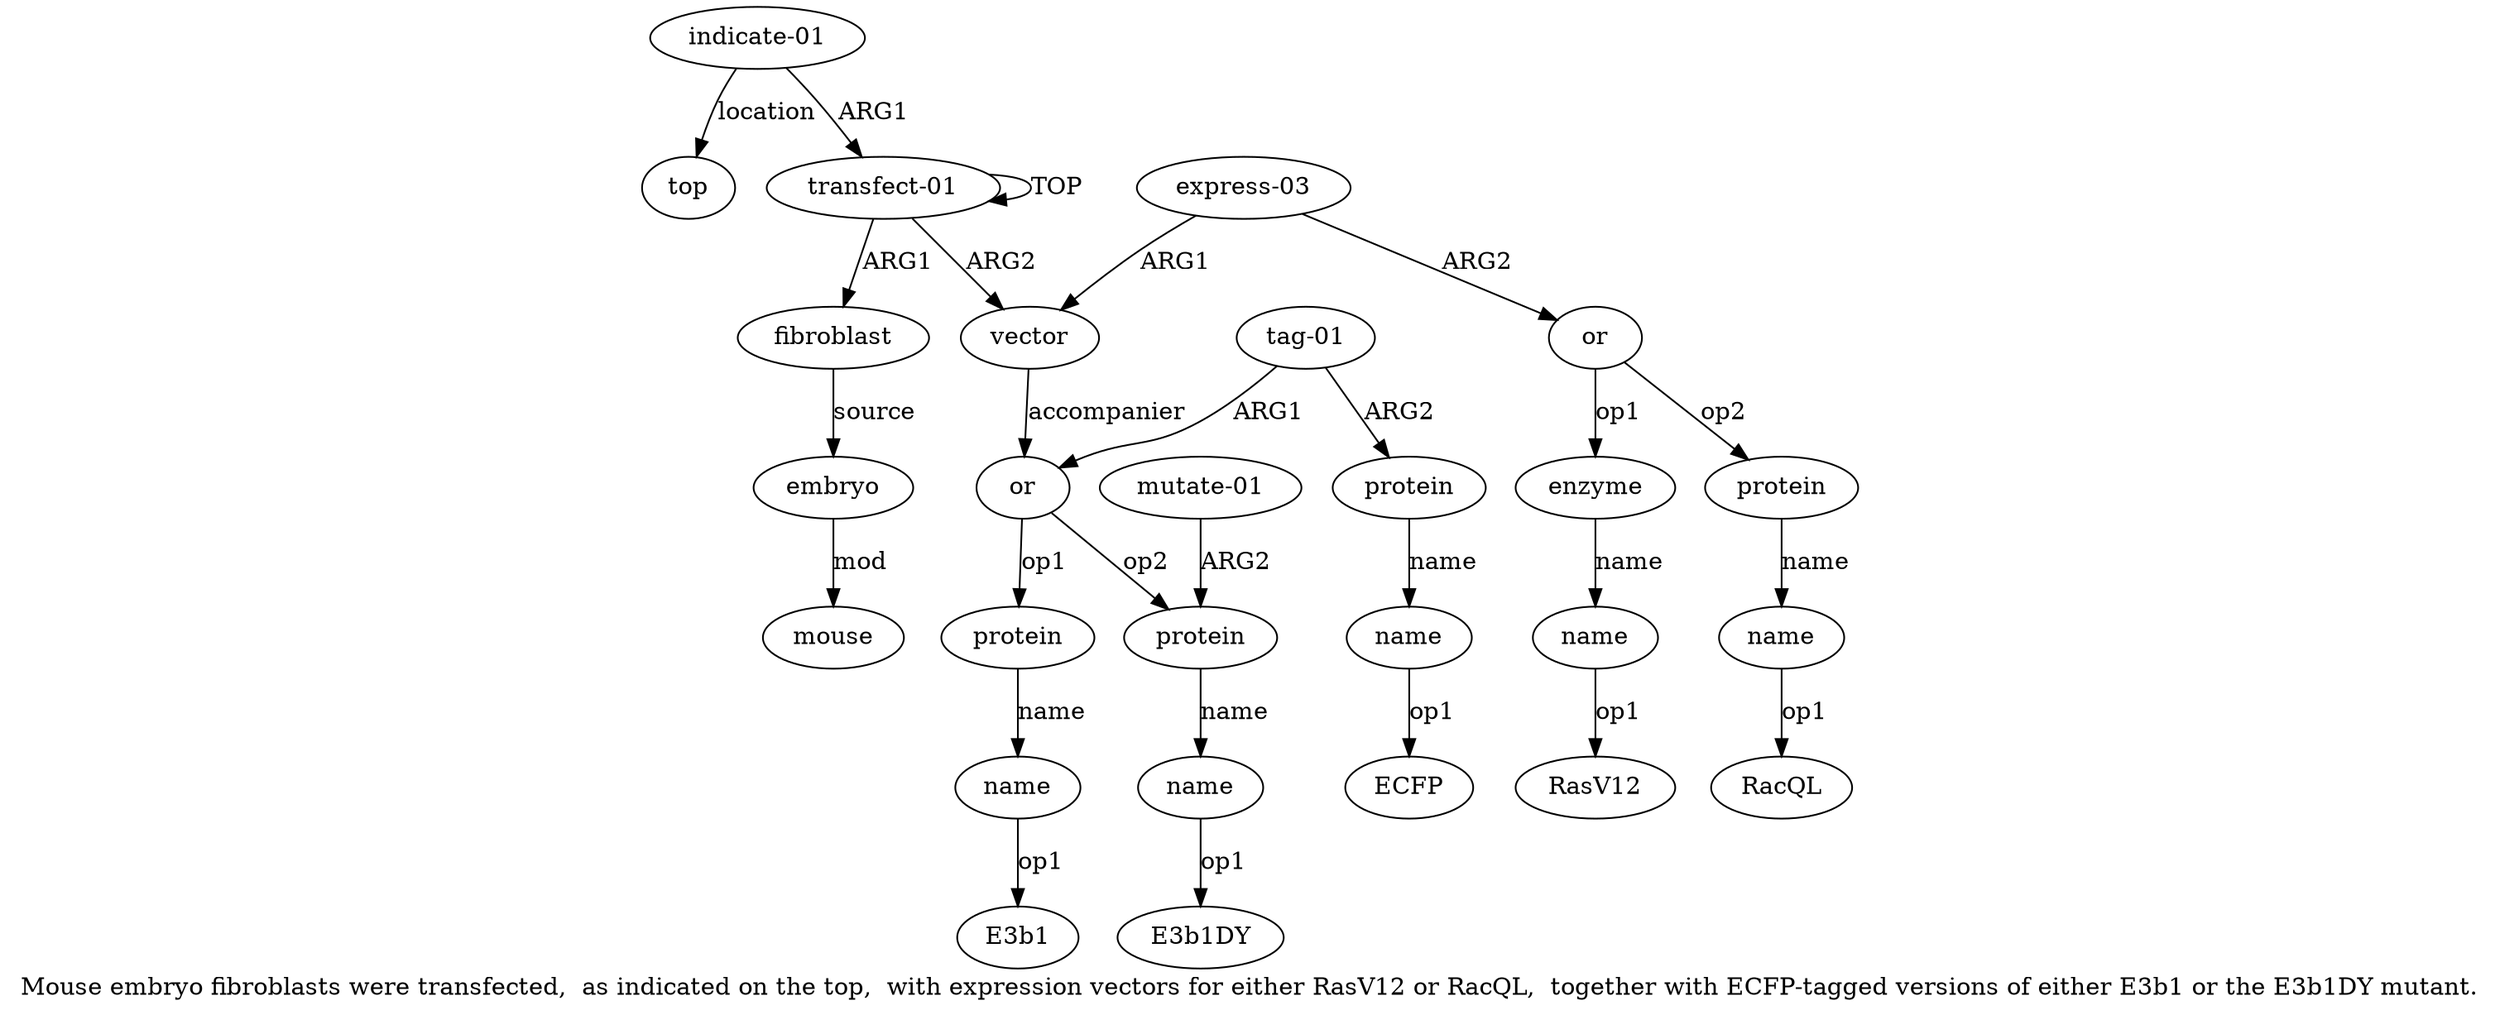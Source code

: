 digraph  {
	graph [label="Mouse embryo fibroblasts were transfected,  as indicated on the top,  with expression vectors for either RasV12 or RacQL,  together \
with ECFP-tagged versions of either E3b1 or the E3b1DY mutant."];
	node [label="\N"];
	a20	 [color=black,
		gold_ind=20,
		gold_label="indicate-01",
		label="indicate-01",
		test_ind=20,
		test_label="indicate-01"];
	a21	 [color=black,
		gold_ind=21,
		gold_label=top,
		label=top,
		test_ind=21,
		test_label=top];
	a20 -> a21 [key=0,
	color=black,
	gold_label=location,
	label=location,
	test_label=location];
a0 [color=black,
	gold_ind=0,
	gold_label="transfect-01",
	label="transfect-01",
	test_ind=0,
	test_label="transfect-01"];
a20 -> a0 [key=0,
color=black,
gold_label=ARG1,
label=ARG1,
test_label=ARG1];
"a13 E3b1" [color=black,
gold_ind=-1,
gold_label=E3b1,
label=E3b1,
test_ind=-1,
test_label=E3b1];
"a19 ECFP" [color=black,
gold_ind=-1,
gold_label=ECFP,
label=ECFP,
test_ind=-1,
test_label=ECFP];
a15 [color=black,
gold_ind=15,
gold_label=name,
label=name,
test_ind=15,
test_label=name];
"a15 E3b1DY" [color=black,
gold_ind=-1,
gold_label=E3b1DY,
label=E3b1DY,
test_ind=-1,
test_label=E3b1DY];
a15 -> "a15 E3b1DY" [key=0,
color=black,
gold_label=op1,
label=op1,
test_label=op1];
a14 [color=black,
gold_ind=14,
gold_label=protein,
label=protein,
test_ind=14,
test_label=protein];
a14 -> a15 [key=0,
color=black,
gold_label=name,
label=name,
test_label=name];
a17 [color=black,
gold_ind=17,
gold_label="tag-01",
label="tag-01",
test_ind=17,
test_label="tag-01"];
a11 [color=black,
gold_ind=11,
gold_label=or,
label=or,
test_ind=11,
test_label=or];
a17 -> a11 [key=0,
color=black,
gold_label=ARG1,
label=ARG1,
test_label=ARG1];
a18 [color=black,
gold_ind=18,
gold_label=protein,
label=protein,
test_ind=18,
test_label=protein];
a17 -> a18 [key=0,
color=black,
gold_label=ARG2,
label=ARG2,
test_label=ARG2];
a16 [color=black,
gold_ind=16,
gold_label="mutate-01",
label="mutate-01",
test_ind=16,
test_label="mutate-01"];
a16 -> a14 [key=0,
color=black,
gold_label=ARG2,
label=ARG2,
test_label=ARG2];
a11 -> a14 [key=0,
color=black,
gold_label=op2,
label=op2,
test_label=op2];
a12 [color=black,
gold_ind=12,
gold_label=protein,
label=protein,
test_ind=12,
test_label=protein];
a11 -> a12 [key=0,
color=black,
gold_label=op1,
label=op1,
test_label=op1];
a10 [color=black,
gold_ind=10,
gold_label=name,
label=name,
test_ind=10,
test_label=name];
"a10 RacQL" [color=black,
gold_ind=-1,
gold_label=RacQL,
label=RacQL,
test_ind=-1,
test_label=RacQL];
a10 -> "a10 RacQL" [key=0,
color=black,
gold_label=op1,
label=op1,
test_label=op1];
a13 [color=black,
gold_ind=13,
gold_label=name,
label=name,
test_ind=13,
test_label=name];
a13 -> "a13 E3b1" [key=0,
color=black,
gold_label=op1,
label=op1,
test_label=op1];
a12 -> a13 [key=0,
color=black,
gold_label=name,
label=name,
test_label=name];
a19 [color=black,
gold_ind=19,
gold_label=name,
label=name,
test_ind=19,
test_label=name];
a19 -> "a19 ECFP" [key=0,
color=black,
gold_label=op1,
label=op1,
test_label=op1];
a18 -> a19 [key=0,
color=black,
gold_label=name,
label=name,
test_label=name];
a1 [color=black,
gold_ind=1,
gold_label=fibroblast,
label=fibroblast,
test_ind=1,
test_label=fibroblast];
a2 [color=black,
gold_ind=2,
gold_label=embryo,
label=embryo,
test_ind=2,
test_label=embryo];
a1 -> a2 [key=0,
color=black,
gold_label=source,
label=source,
test_label=source];
a0 -> a1 [key=0,
color=black,
gold_label=ARG1,
label=ARG1,
test_label=ARG1];
a0 -> a0 [key=0,
color=black,
gold_label=TOP,
label=TOP,
test_label=TOP];
a4 [color=black,
gold_ind=4,
gold_label=vector,
label=vector,
test_ind=4,
test_label=vector];
a0 -> a4 [key=0,
color=black,
gold_label=ARG2,
label=ARG2,
test_label=ARG2];
a3 [color=black,
gold_ind=3,
gold_label=mouse,
label=mouse,
test_ind=3,
test_label=mouse];
a2 -> a3 [key=0,
color=black,
gold_label=mod,
label=mod,
test_label=mod];
a5 [color=black,
gold_ind=5,
gold_label="express-03",
label="express-03",
test_ind=5,
test_label="express-03"];
a5 -> a4 [key=0,
color=black,
gold_label=ARG1,
label=ARG1,
test_label=ARG1];
a6 [color=black,
gold_ind=6,
gold_label=or,
label=or,
test_ind=6,
test_label=or];
a5 -> a6 [key=0,
color=black,
gold_label=ARG2,
label=ARG2,
test_label=ARG2];
a4 -> a11 [key=0,
color=black,
gold_label=accompanier,
label=accompanier,
test_label=accompanier];
a7 [color=black,
gold_ind=7,
gold_label=enzyme,
label=enzyme,
test_ind=7,
test_label=enzyme];
a8 [color=black,
gold_ind=8,
gold_label=name,
label=name,
test_ind=8,
test_label=name];
a7 -> a8 [key=0,
color=black,
gold_label=name,
label=name,
test_label=name];
a6 -> a7 [key=0,
color=black,
gold_label=op1,
label=op1,
test_label=op1];
a9 [color=black,
gold_ind=9,
gold_label=protein,
label=protein,
test_ind=9,
test_label=protein];
a6 -> a9 [key=0,
color=black,
gold_label=op2,
label=op2,
test_label=op2];
a9 -> a10 [key=0,
color=black,
gold_label=name,
label=name,
test_label=name];
"a8 RasV12" [color=black,
gold_ind=-1,
gold_label=RasV12,
label=RasV12,
test_ind=-1,
test_label=RasV12];
a8 -> "a8 RasV12" [key=0,
color=black,
gold_label=op1,
label=op1,
test_label=op1];
}
